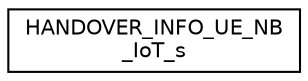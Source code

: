 digraph "Graphical Class Hierarchy"
{
 // LATEX_PDF_SIZE
  edge [fontname="Helvetica",fontsize="10",labelfontname="Helvetica",labelfontsize="10"];
  node [fontname="Helvetica",fontsize="10",shape=record];
  rankdir="LR";
  Node0 [label="HANDOVER_INFO_UE_NB\l_IoT_s",height=0.2,width=0.4,color="black", fillcolor="white", style="filled",URL="$structHANDOVER__INFO__UE__NB__IoT__s.html",tooltip=" "];
}
